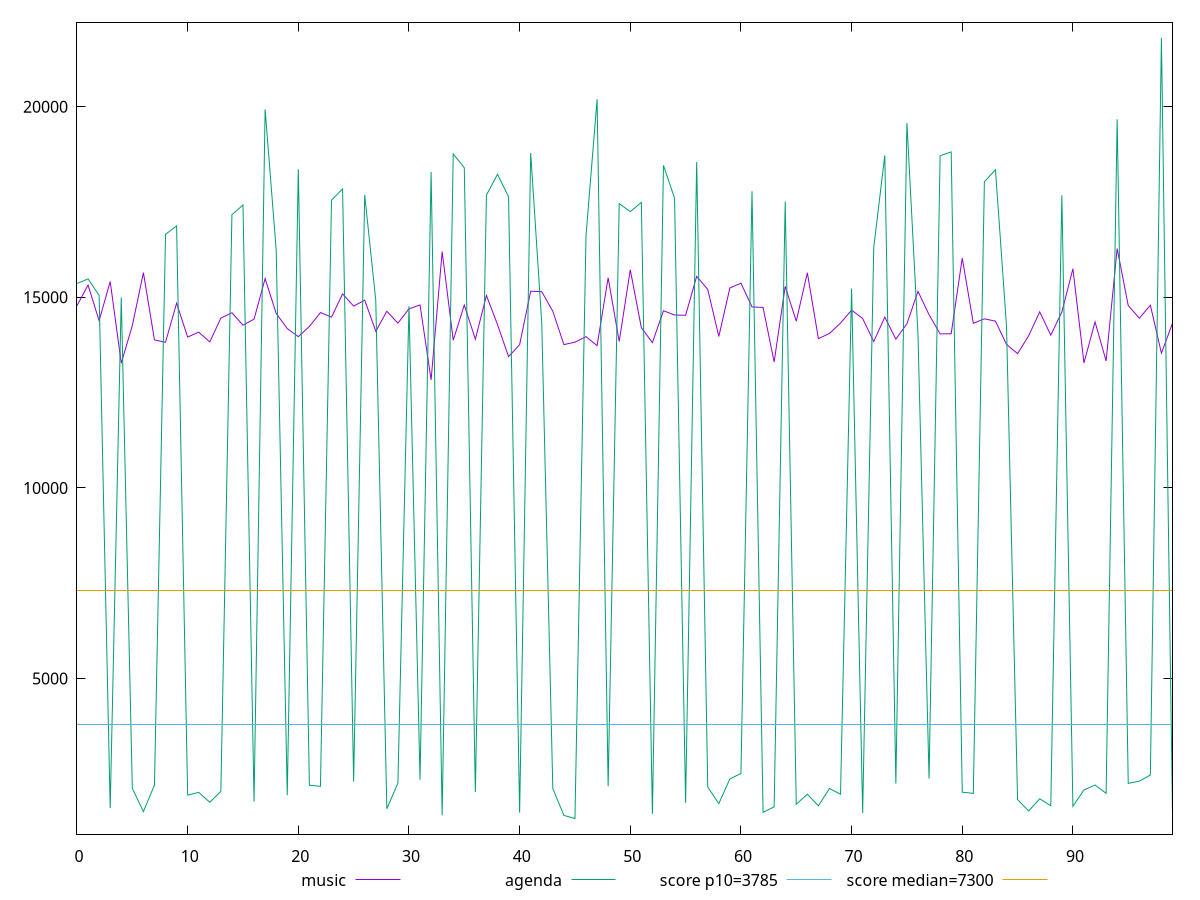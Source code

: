 reset

$music <<EOF
0 14783.3125
1 15322.813
2 14387.045499999997
3 15416.116499999998
4 13273.980999999996
5 14260.348999999998
6 15648.229000000001
7 13883.6265
8 13822.204999999998
9 14845.8455
10 13958.395499999999
11 14086.910000000002
12 13830.474000000002
13 14455.150999999998
14 14596.267
15 14268.982499999998
16 14428.323500000002
17 15491.761499999999
18 14577.381000000001
19 14180.886000000002
20 13968.8955
21 14236.116000000002
22 14601.528000000002
23 14480.383
24 15091.112999999998
25 14770.18
26 14926.983999999997
27 14110.146
28 14634.385000000002
29 14323.583999999999
30 14697.557
31 14801.310000000001
32 12834.8845
33 16201.102
34 13874.8
35 14798.4535
36 13901.924999999997
37 15049.035499999998
38 14286.849999999999
39 13443.062999999998
40 13760.450499999999
41 15161.9405
42 15148.995499999997
43 14633.261999999995
44 13759.938500000004
45 13825.025
46 13968.296999999999
47 13733.288999999997
48 15512.5945
49 13843.881
50 15723.906
51 14204.587500000001
52 13811.992000000002
53 14648.034500000002
54 14537.747999999996
55 14529.041000000001
56 15551.533499999998
57 15208.660000000003
58 13973.7315
59 15246.853000000003
60 15371.804999999997
61 14749.788
62 14733.592499999999
63 13304.08
64 15288.427500000002
65 14374.011999999999
66 15644.719000000005
67 13916.970000000001
68 14052.8075
69 14325.9865
70 14663.648499999998
71 14445.657000000001
72 13840.252
73 14480.592
74 13903.655999999999
75 14307.021500000003
76 15157.8605
77 14543.7005
78 14041.018500000002
79 14045.642999999998
80 16032.035
81 14319.170500000002
82 14436.155
83 14376.162500000002
84 13764.194499999998
85 13523.699
86 13992.0425
87 14618.924000000003
88 14009.762999999999
89 14613.6005
90 15751.0875
91 13278.588500000002
92 14357.533
93 13331.181999999999
94 16280.561999999998
95 14784.7615
96 14452.265499999998
97 14793.373
98 13536.225
99 14319.7435
EOF

$agenda <<EOF
0 15365.054999999998
1 15483.708999999995
2 15048.802
3 1601.144
4 14996.460500000001
5 2116.112
6 1506.4620000000002
7 2202.1125
8 16653.918999999998
9 16874.867500000004
10 1938.0369999999998
11 2010.605
12 1749.9340000000002
13 2037.295
14 17169.718
15 17422.839
16 1766.9679999999998
17 19932.3995
18 16244.554000000002
19 1937.4824999999996
20 18363.099
21 2199.2574999999997
22 2168.2265
23 17549.953
24 17844.170000000002
25 2291.8460000000005
26 17687.636000000002
27 14922.234500000002
28 1580.655
29 2254.2124999999996
30 14768.752499999999
31 2342.8709999999996
32 18290.978499999997
33 1409.5880000000002
34 18762.484
35 18400.268000000004
36 2020.8605000000002
37 17682.879
38 18229.6035
39 17637.3595
40 1479.219
41 18787.040999999997
42 14325.572
43 2110.206
44 1406.54
45 1324.437
46 16626.371000000003
47 20196.851500000004
48 2172.646
49 17458.490000000005
50 17249.0115
51 17491.802500000005
52 1445.8740000000003
53 18463.272499999995
54 17602.413500000002
55 1737.4095000000002
56 18549.157999999996
57 2152.3720000000003
58 1714.805
59 2364.8275000000003
60 2506.076
61 17784.898999999998
62 1489.122
63 1629.7355000000002
64 17516.689499999997
65 1699.395
66 1961.5299999999997
67 1657.8839999999998
68 2111.8775
69 1961.3624999999997
70 15226.9195
71 1471.758
72 16305.236000000003
73 18723.681000000008
74 2244.8774999999996
75 19576.638500000005
76 14026.9385
77 2372.9979999999996
78 18714.346999999994
79 18817.3935
80 2016.0120000000002
81 1983.6180000000004
82 18032.639
83 18350.0245
84 14248.57
85 1821.466
86 1521.666
87 1842.6300000000003
88 1660.2869999999998
89 17680.814
90 1645.905
91 2073.87
92 2203.931
93 1985.9899999999998
94 19673.676
95 2246.777
96 2304.2480000000005
97 2467.94
98 21808.059500000003
99 1452.408
EOF

set key outside below
set xrange [0:99]
set yrange [914.7645499999999:22217.731950000005]
set trange [914.7645499999999:22217.731950000005]
set terminal svg size 640, 520 enhanced background rgb 'white'
set output "reports/report_00027_2021-02-24T12-40-31.850Z/interactive/comparison/line/0_vs_1.svg"

plot $music title "music" with line, \
     $agenda title "agenda" with line, \
     3785 title "score p10=3785", \
     7300 title "score median=7300"

reset
